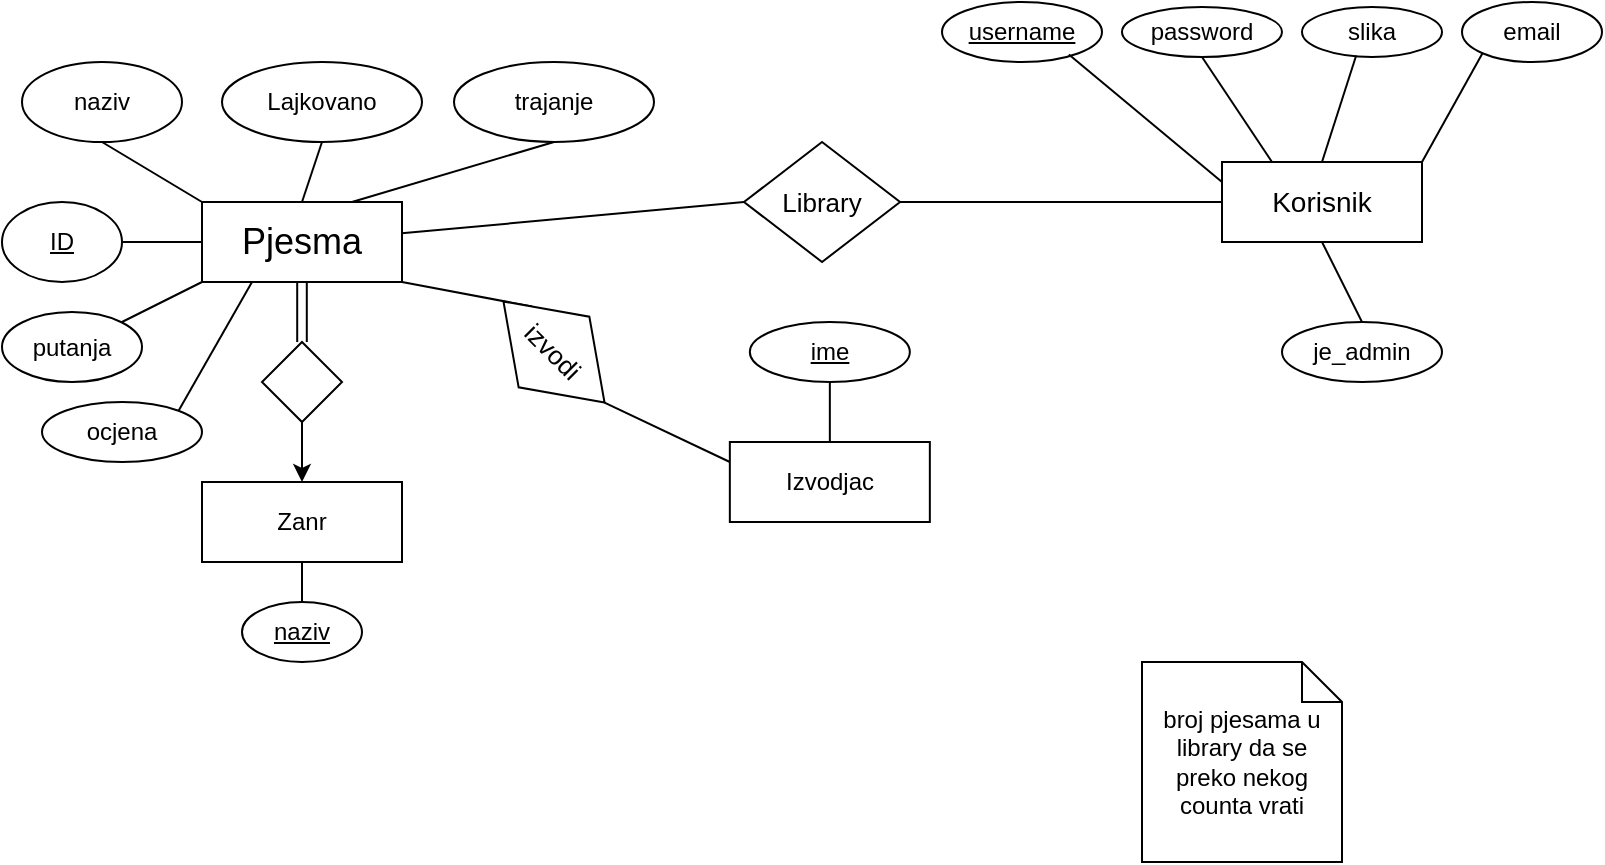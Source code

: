 <mxfile version="24.2.5" type="device">
  <diagram id="R2lEEEUBdFMjLlhIrx00" name="Page-1">
    <mxGraphModel dx="1132" dy="621" grid="1" gridSize="10" guides="1" tooltips="1" connect="1" arrows="1" fold="1" page="1" pageScale="1" pageWidth="850" pageHeight="1100" math="0" shadow="0" extFonts="Permanent Marker^https://fonts.googleapis.com/css?family=Permanent+Marker">
      <root>
        <mxCell id="0" />
        <mxCell id="1" parent="0" />
        <mxCell id="MwNaQ1A6uIWa5wp6W2I6-2" value="&lt;font style=&quot;font-size: 18px;&quot;&gt;Pjesma&lt;/font&gt;" style="whiteSpace=wrap;html=1;align=center;" parent="1" vertex="1">
          <mxGeometry x="140" y="110" width="100" height="40" as="geometry" />
        </mxCell>
        <mxCell id="MwNaQ1A6uIWa5wp6W2I6-3" value="ID" style="ellipse;whiteSpace=wrap;html=1;align=center;fontStyle=4;" parent="1" vertex="1">
          <mxGeometry x="40" y="110" width="60" height="40" as="geometry" />
        </mxCell>
        <mxCell id="MwNaQ1A6uIWa5wp6W2I6-4" value="naziv" style="ellipse;whiteSpace=wrap;html=1;align=center;" parent="1" vertex="1">
          <mxGeometry x="50" y="40" width="80" height="40" as="geometry" />
        </mxCell>
        <mxCell id="MwNaQ1A6uIWa5wp6W2I6-6" value="Lajkovano" style="ellipse;whiteSpace=wrap;html=1;align=center;" parent="1" vertex="1">
          <mxGeometry x="150" y="40" width="100" height="40" as="geometry" />
        </mxCell>
        <mxCell id="MwNaQ1A6uIWa5wp6W2I6-7" value="Izvodjac" style="whiteSpace=wrap;html=1;align=center;" parent="1" vertex="1">
          <mxGeometry x="403.92" y="230" width="100" height="40" as="geometry" />
        </mxCell>
        <mxCell id="MwNaQ1A6uIWa5wp6W2I6-9" value="&lt;font style=&quot;font-size: 14px;&quot;&gt;Korisnik&lt;/font&gt;" style="whiteSpace=wrap;html=1;align=center;" parent="1" vertex="1">
          <mxGeometry x="650" y="90" width="100" height="40" as="geometry" />
        </mxCell>
        <mxCell id="MwNaQ1A6uIWa5wp6W2I6-11" value="username" style="ellipse;whiteSpace=wrap;html=1;align=center;fontStyle=4;" parent="1" vertex="1">
          <mxGeometry x="510" y="10" width="80" height="30" as="geometry" />
        </mxCell>
        <mxCell id="MwNaQ1A6uIWa5wp6W2I6-12" value="password" style="ellipse;whiteSpace=wrap;html=1;align=center;" parent="1" vertex="1">
          <mxGeometry x="600" y="12.5" width="80" height="25" as="geometry" />
        </mxCell>
        <mxCell id="MwNaQ1A6uIWa5wp6W2I6-13" style="edgeStyle=orthogonalEdgeStyle;rounded=0;orthogonalLoop=1;jettySize=auto;html=1;exitX=0.5;exitY=1;exitDx=0;exitDy=0;" parent="1" source="MwNaQ1A6uIWa5wp6W2I6-11" target="MwNaQ1A6uIWa5wp6W2I6-11" edge="1">
          <mxGeometry relative="1" as="geometry" />
        </mxCell>
        <mxCell id="MwNaQ1A6uIWa5wp6W2I6-14" value="slika" style="ellipse;whiteSpace=wrap;html=1;align=center;" parent="1" vertex="1">
          <mxGeometry x="690" y="12.5" width="70" height="25" as="geometry" />
        </mxCell>
        <mxCell id="MwNaQ1A6uIWa5wp6W2I6-15" value="email" style="ellipse;whiteSpace=wrap;html=1;align=center;" parent="1" vertex="1">
          <mxGeometry x="770" y="10" width="70" height="30" as="geometry" />
        </mxCell>
        <mxCell id="MwNaQ1A6uIWa5wp6W2I6-16" value="ime" style="ellipse;whiteSpace=wrap;html=1;align=center;fontStyle=4;" parent="1" vertex="1">
          <mxGeometry x="413.92" y="170" width="80" height="30" as="geometry" />
        </mxCell>
        <mxCell id="MwNaQ1A6uIWa5wp6W2I6-17" value="Zanr" style="whiteSpace=wrap;html=1;align=center;" parent="1" vertex="1">
          <mxGeometry x="140" y="250" width="100" height="40" as="geometry" />
        </mxCell>
        <mxCell id="MwNaQ1A6uIWa5wp6W2I6-18" value="naziv" style="ellipse;whiteSpace=wrap;html=1;align=center;fontStyle=4;" parent="1" vertex="1">
          <mxGeometry x="160" y="310" width="60" height="30" as="geometry" />
        </mxCell>
        <mxCell id="MwNaQ1A6uIWa5wp6W2I6-21" value="" style="endArrow=none;html=1;rounded=0;exitX=0.5;exitY=0;exitDx=0;exitDy=0;endFill=0;startArrow=classic;startFill=1;entryX=0.5;entryY=1;entryDx=0;entryDy=0;" parent="1" source="MwNaQ1A6uIWa5wp6W2I6-17" target="MwNaQ1A6uIWa5wp6W2I6-20" edge="1">
          <mxGeometry relative="1" as="geometry">
            <mxPoint x="180" y="210" as="sourcePoint" />
            <mxPoint x="160" y="200" as="targetPoint" />
          </mxGeometry>
        </mxCell>
        <mxCell id="MwNaQ1A6uIWa5wp6W2I6-20" value="" style="shape=rhombus;perimeter=rhombusPerimeter;whiteSpace=wrap;html=1;align=center;" parent="1" vertex="1">
          <mxGeometry x="170" y="180" width="40" height="40" as="geometry" />
        </mxCell>
        <mxCell id="MwNaQ1A6uIWa5wp6W2I6-22" value="" style="shape=link;html=1;rounded=0;entryX=0.5;entryY=0;entryDx=0;entryDy=0;exitX=0.5;exitY=1;exitDx=0;exitDy=0;width=4.8;" parent="1" source="MwNaQ1A6uIWa5wp6W2I6-2" target="MwNaQ1A6uIWa5wp6W2I6-20" edge="1">
          <mxGeometry relative="1" as="geometry">
            <mxPoint x="218.95" y="151.22" as="sourcePoint" />
            <mxPoint x="221.05" y="178.78" as="targetPoint" />
          </mxGeometry>
        </mxCell>
        <mxCell id="MwNaQ1A6uIWa5wp6W2I6-26" value="" style="endArrow=none;html=1;rounded=0;entryX=0;entryY=0.25;entryDx=0;entryDy=0;exitX=1;exitY=0.5;exitDx=0;exitDy=0;" parent="1" source="MwNaQ1A6uIWa5wp6W2I6-25" target="MwNaQ1A6uIWa5wp6W2I6-7" edge="1">
          <mxGeometry relative="1" as="geometry">
            <mxPoint x="240" y="150" as="sourcePoint" />
            <mxPoint x="400" y="150" as="targetPoint" />
          </mxGeometry>
        </mxCell>
        <mxCell id="MwNaQ1A6uIWa5wp6W2I6-28" value="" style="endArrow=none;html=1;rounded=0;entryX=0;entryY=0.25;entryDx=0;entryDy=0;exitX=1;exitY=1;exitDx=0;exitDy=0;" parent="1" source="MwNaQ1A6uIWa5wp6W2I6-2" target="MwNaQ1A6uIWa5wp6W2I6-25" edge="1">
          <mxGeometry relative="1" as="geometry">
            <mxPoint x="240" y="150" as="sourcePoint" />
            <mxPoint x="390" y="210" as="targetPoint" />
          </mxGeometry>
        </mxCell>
        <mxCell id="MwNaQ1A6uIWa5wp6W2I6-25" value="&lt;font style=&quot;font-size: 13px;&quot;&gt;izvodi&lt;/font&gt;" style="shape=rhombus;perimeter=rhombusPerimeter;whiteSpace=wrap;html=1;align=center;rotation=45;" parent="1" vertex="1">
          <mxGeometry x="280.27" y="160" width="71.46" height="50" as="geometry" />
        </mxCell>
        <mxCell id="MwNaQ1A6uIWa5wp6W2I6-29" value="trajanje" style="ellipse;whiteSpace=wrap;html=1;align=center;" parent="1" vertex="1">
          <mxGeometry x="266" y="40" width="100" height="40" as="geometry" />
        </mxCell>
        <mxCell id="MwNaQ1A6uIWa5wp6W2I6-30" value="" style="endArrow=none;html=1;rounded=0;entryX=0;entryY=0.5;entryDx=0;entryDy=0;exitX=1;exitY=0.5;exitDx=0;exitDy=0;" parent="1" source="MwNaQ1A6uIWa5wp6W2I6-32" target="MwNaQ1A6uIWa5wp6W2I6-9" edge="1">
          <mxGeometry relative="1" as="geometry">
            <mxPoint x="510" y="130" as="sourcePoint" />
            <mxPoint x="619.2" y="73.02" as="targetPoint" />
          </mxGeometry>
        </mxCell>
        <mxCell id="MwNaQ1A6uIWa5wp6W2I6-31" value="" style="endArrow=none;html=1;rounded=0;exitX=0.999;exitY=0.391;exitDx=0;exitDy=0;exitPerimeter=0;entryX=0;entryY=0.5;entryDx=0;entryDy=0;" parent="1" source="MwNaQ1A6uIWa5wp6W2I6-2" target="MwNaQ1A6uIWa5wp6W2I6-32" edge="1">
          <mxGeometry relative="1" as="geometry">
            <mxPoint x="230.0" y="119.58" as="sourcePoint" />
            <mxPoint x="370" y="100" as="targetPoint" />
          </mxGeometry>
        </mxCell>
        <mxCell id="MwNaQ1A6uIWa5wp6W2I6-32" value="&lt;span style=&quot;font-size: 13px;&quot;&gt;Library&lt;/span&gt;" style="shape=rhombus;perimeter=rhombusPerimeter;whiteSpace=wrap;html=1;align=center;rotation=0;" parent="1" vertex="1">
          <mxGeometry x="411.0" y="80" width="78.04" height="60" as="geometry" />
        </mxCell>
        <mxCell id="MwNaQ1A6uIWa5wp6W2I6-37" value="je_admin" style="ellipse;whiteSpace=wrap;html=1;align=center;" parent="1" vertex="1">
          <mxGeometry x="680" y="170" width="80" height="30" as="geometry" />
        </mxCell>
        <mxCell id="MwNaQ1A6uIWa5wp6W2I6-38" value="" style="endArrow=none;html=1;rounded=0;exitX=0.5;exitY=1;exitDx=0;exitDy=0;entryX=0;entryY=0;entryDx=0;entryDy=0;" parent="1" source="MwNaQ1A6uIWa5wp6W2I6-4" target="MwNaQ1A6uIWa5wp6W2I6-2" edge="1">
          <mxGeometry relative="1" as="geometry">
            <mxPoint x="140" y="190" as="sourcePoint" />
            <mxPoint x="300" y="190" as="targetPoint" />
          </mxGeometry>
        </mxCell>
        <mxCell id="MwNaQ1A6uIWa5wp6W2I6-39" value="" style="endArrow=none;html=1;rounded=0;exitX=0.5;exitY=1;exitDx=0;exitDy=0;entryX=0.5;entryY=0;entryDx=0;entryDy=0;" parent="1" source="MwNaQ1A6uIWa5wp6W2I6-6" target="MwNaQ1A6uIWa5wp6W2I6-2" edge="1">
          <mxGeometry relative="1" as="geometry">
            <mxPoint x="160" y="80" as="sourcePoint" />
            <mxPoint x="210" y="110" as="targetPoint" />
          </mxGeometry>
        </mxCell>
        <mxCell id="MwNaQ1A6uIWa5wp6W2I6-40" value="" style="endArrow=none;html=1;rounded=0;exitX=1;exitY=0.5;exitDx=0;exitDy=0;entryX=0;entryY=0.5;entryDx=0;entryDy=0;" parent="1" source="MwNaQ1A6uIWa5wp6W2I6-3" target="MwNaQ1A6uIWa5wp6W2I6-2" edge="1">
          <mxGeometry relative="1" as="geometry">
            <mxPoint x="90" y="100" as="sourcePoint" />
            <mxPoint x="140" y="130" as="targetPoint" />
          </mxGeometry>
        </mxCell>
        <mxCell id="MwNaQ1A6uIWa5wp6W2I6-41" value="" style="endArrow=none;html=1;rounded=0;exitX=0.5;exitY=1;exitDx=0;exitDy=0;entryX=0.75;entryY=0;entryDx=0;entryDy=0;" parent="1" source="MwNaQ1A6uIWa5wp6W2I6-29" target="MwNaQ1A6uIWa5wp6W2I6-2" edge="1">
          <mxGeometry relative="1" as="geometry">
            <mxPoint x="100" y="90" as="sourcePoint" />
            <mxPoint x="150" y="120" as="targetPoint" />
          </mxGeometry>
        </mxCell>
        <mxCell id="MwNaQ1A6uIWa5wp6W2I6-43" value="" style="endArrow=none;html=1;rounded=0;exitX=0.793;exitY=0.876;exitDx=0;exitDy=0;entryX=0;entryY=0.25;entryDx=0;entryDy=0;exitPerimeter=0;" parent="1" source="MwNaQ1A6uIWa5wp6W2I6-11" target="MwNaQ1A6uIWa5wp6W2I6-9" edge="1">
          <mxGeometry relative="1" as="geometry">
            <mxPoint x="580" y="37.5" as="sourcePoint" />
            <mxPoint x="630" y="67.5" as="targetPoint" />
          </mxGeometry>
        </mxCell>
        <mxCell id="MwNaQ1A6uIWa5wp6W2I6-44" value="" style="endArrow=none;html=1;rounded=0;exitX=0.5;exitY=1;exitDx=0;exitDy=0;entryX=0.25;entryY=0;entryDx=0;entryDy=0;" parent="1" source="MwNaQ1A6uIWa5wp6W2I6-12" target="MwNaQ1A6uIWa5wp6W2I6-9" edge="1">
          <mxGeometry relative="1" as="geometry">
            <mxPoint x="620" y="50" as="sourcePoint" />
            <mxPoint x="680" y="50" as="targetPoint" />
          </mxGeometry>
        </mxCell>
        <mxCell id="MwNaQ1A6uIWa5wp6W2I6-45" value="" style="endArrow=none;html=1;rounded=0;exitX=0.387;exitY=0.97;exitDx=0;exitDy=0;entryX=0.5;entryY=0;entryDx=0;entryDy=0;exitPerimeter=0;" parent="1" source="MwNaQ1A6uIWa5wp6W2I6-14" target="MwNaQ1A6uIWa5wp6W2I6-9" edge="1">
          <mxGeometry relative="1" as="geometry">
            <mxPoint x="650" y="48" as="sourcePoint" />
            <mxPoint x="665" y="70" as="targetPoint" />
          </mxGeometry>
        </mxCell>
        <mxCell id="MwNaQ1A6uIWa5wp6W2I6-46" value="" style="endArrow=none;html=1;rounded=0;exitX=0;exitY=1;exitDx=0;exitDy=0;entryX=1;entryY=0;entryDx=0;entryDy=0;" parent="1" source="MwNaQ1A6uIWa5wp6W2I6-15" target="MwNaQ1A6uIWa5wp6W2I6-9" edge="1">
          <mxGeometry relative="1" as="geometry">
            <mxPoint x="760" y="46" as="sourcePoint" />
            <mxPoint x="817" y="80" as="targetPoint" />
          </mxGeometry>
        </mxCell>
        <mxCell id="MwNaQ1A6uIWa5wp6W2I6-47" value="" style="endArrow=none;html=1;rounded=0;exitX=0.5;exitY=1;exitDx=0;exitDy=0;entryX=0.5;entryY=0;entryDx=0;entryDy=0;" parent="1" source="MwNaQ1A6uIWa5wp6W2I6-9" target="MwNaQ1A6uIWa5wp6W2I6-37" edge="1">
          <mxGeometry relative="1" as="geometry">
            <mxPoint x="650" y="105" as="sourcePoint" />
            <mxPoint x="700" y="115" as="targetPoint" />
          </mxGeometry>
        </mxCell>
        <mxCell id="MwNaQ1A6uIWa5wp6W2I6-48" value="" style="endArrow=none;html=1;rounded=0;exitX=0.5;exitY=1;exitDx=0;exitDy=0;entryX=0.5;entryY=0;entryDx=0;entryDy=0;" parent="1" source="MwNaQ1A6uIWa5wp6W2I6-16" target="MwNaQ1A6uIWa5wp6W2I6-7" edge="1">
          <mxGeometry relative="1" as="geometry">
            <mxPoint x="580" y="150" as="sourcePoint" />
            <mxPoint x="440" y="200" as="targetPoint" />
          </mxGeometry>
        </mxCell>
        <mxCell id="MwNaQ1A6uIWa5wp6W2I6-49" value="" style="endArrow=none;html=1;rounded=0;exitX=0.5;exitY=1;exitDx=0;exitDy=0;entryX=0.5;entryY=0;entryDx=0;entryDy=0;" parent="1" source="MwNaQ1A6uIWa5wp6W2I6-17" target="MwNaQ1A6uIWa5wp6W2I6-18" edge="1">
          <mxGeometry relative="1" as="geometry">
            <mxPoint x="250" y="280" as="sourcePoint" />
            <mxPoint x="250" y="330" as="targetPoint" />
          </mxGeometry>
        </mxCell>
        <mxCell id="VKFP-JDBoQ5bNDpIp4uk-1" value="putanja" style="ellipse;whiteSpace=wrap;html=1;align=center;" parent="1" vertex="1">
          <mxGeometry x="40" y="165" width="70" height="35" as="geometry" />
        </mxCell>
        <mxCell id="VKFP-JDBoQ5bNDpIp4uk-2" value="ocjena" style="ellipse;whiteSpace=wrap;html=1;align=center;" parent="1" vertex="1">
          <mxGeometry x="60" y="210" width="80" height="30" as="geometry" />
        </mxCell>
        <mxCell id="VKFP-JDBoQ5bNDpIp4uk-3" value="" style="endArrow=none;html=1;rounded=0;exitX=1;exitY=0;exitDx=0;exitDy=0;entryX=0;entryY=1;entryDx=0;entryDy=0;" parent="1" source="VKFP-JDBoQ5bNDpIp4uk-1" target="MwNaQ1A6uIWa5wp6W2I6-2" edge="1">
          <mxGeometry relative="1" as="geometry">
            <mxPoint x="110" y="140" as="sourcePoint" />
            <mxPoint x="150" y="140" as="targetPoint" />
          </mxGeometry>
        </mxCell>
        <mxCell id="VKFP-JDBoQ5bNDpIp4uk-4" value="" style="endArrow=none;html=1;rounded=0;exitX=1;exitY=0;exitDx=0;exitDy=0;entryX=0.25;entryY=1;entryDx=0;entryDy=0;" parent="1" source="VKFP-JDBoQ5bNDpIp4uk-2" target="MwNaQ1A6uIWa5wp6W2I6-2" edge="1">
          <mxGeometry relative="1" as="geometry">
            <mxPoint x="110" y="180" as="sourcePoint" />
            <mxPoint x="150" y="160" as="targetPoint" />
          </mxGeometry>
        </mxCell>
        <mxCell id="fwHmDDN-cfbDdx1KF0Lg-1" value="broj pjesama u library da se preko nekog counta vrati" style="shape=note;size=20;whiteSpace=wrap;html=1;" vertex="1" parent="1">
          <mxGeometry x="610" y="340" width="100" height="100" as="geometry" />
        </mxCell>
      </root>
    </mxGraphModel>
  </diagram>
</mxfile>
